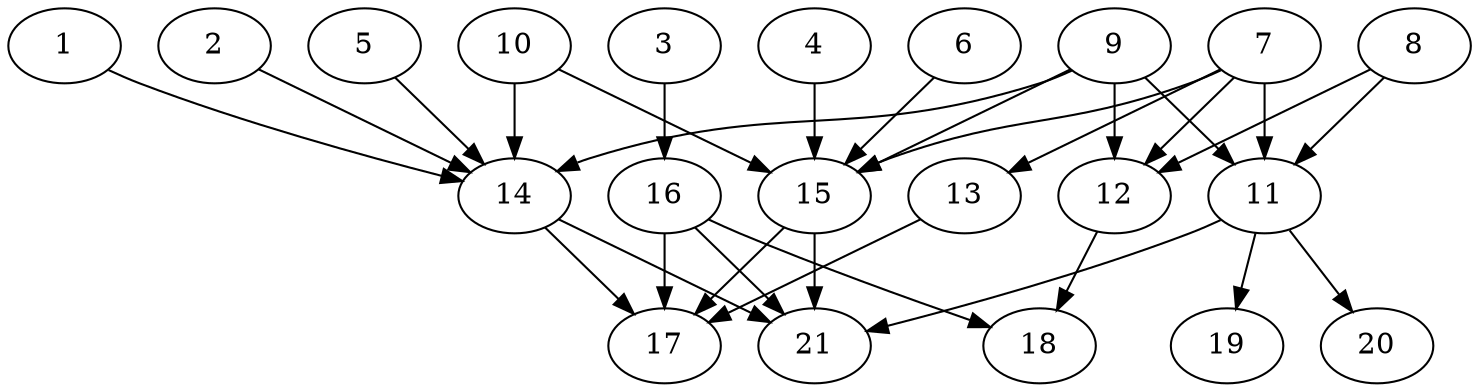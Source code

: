 // DAG (tier=2-normal, mode=data, n=21, ccr=0.428, fat=0.689, density=0.579, regular=0.547, jump=0.196, mindata=2097152, maxdata=16777216)
// DAG automatically generated by daggen at Sun Aug 24 16:33:34 2025
// /home/ermia/Project/Environments/daggen/bin/daggen --dot --ccr 0.428 --fat 0.689 --regular 0.547 --density 0.579 --jump 0.196 --mindata 2097152 --maxdata 16777216 -n 21 
digraph G {
  1 [size="4327508515089972985856", alpha="0.17", expect_size="2163754257544986492928"]
  1 -> 14 [size ="2124460240928768"]
  2 [size="47563015925352744", alpha="0.10", expect_size="23781507962676372"]
  2 -> 14 [size ="61334280470528"]
  3 [size="3772263787182992392192", alpha="0.12", expect_size="1886131893591496196096"]
  3 -> 16 [size ="1938614053240832"]
  4 [size="3279535316203466653696", alpha="0.15", expect_size="1639767658101733326848"]
  4 -> 15 [size ="1765894938165248"]
  5 [size="44597276905284760", alpha="0.03", expect_size="22298638452642380"]
  5 -> 14 [size ="788307994738688"]
  6 [size="33650049671895008", alpha="0.02", expect_size="16825024835947504"]
  6 -> 15 [size ="957183156027392"]
  7 [size="1759720770953928960", alpha="0.07", expect_size="879860385476964480"]
  7 -> 11 [size ="793031561183232"]
  7 -> 12 [size ="793031561183232"]
  7 -> 13 [size ="793031561183232"]
  7 -> 15 [size ="793031561183232"]
  8 [size="340876107200893504", alpha="0.09", expect_size="170438053600446752"]
  8 -> 11 [size ="705388819251200"]
  8 -> 12 [size ="705388819251200"]
  9 [size="494929041439963712", alpha="0.09", expect_size="247464520719981856"]
  9 -> 11 [size ="558834334564352"]
  9 -> 12 [size ="558834334564352"]
  9 -> 14 [size ="558834334564352"]
  9 -> 15 [size ="558834334564352"]
  10 [size="456618382922350592000", alpha="0.06", expect_size="228309191461175296000"]
  10 -> 14 [size ="474379137843200"]
  10 -> 15 [size ="474379137843200"]
  11 [size="382520574158837907456", alpha="0.04", expect_size="191260287079418953728"]
  11 -> 19 [size ="421560443731968"]
  11 -> 20 [size ="421560443731968"]
  11 -> 21 [size ="421560443731968"]
  12 [size="710258524945332096", alpha="0.20", expect_size="355129262472666048"]
  12 -> 18 [size ="590069526167552"]
  13 [size="117785045045526659072", alpha="0.16", expect_size="58892522522763329536"]
  13 -> 17 [size ="192228047716352"]
  14 [size="2314696410454700032", alpha="0.07", expect_size="1157348205227350016"]
  14 -> 17 [size ="1506932972060672"]
  14 -> 21 [size ="1506932972060672"]
  15 [size="295200225306257600", alpha="0.13", expect_size="147600112653128800"]
  15 -> 17 [size ="142806622404608"]
  15 -> 21 [size ="142806622404608"]
  16 [size="2075394398186988544", alpha="0.03", expect_size="1037697199093494272"]
  16 -> 17 [size ="1340880812244992"]
  16 -> 18 [size ="1340880812244992"]
  16 -> 21 [size ="1340880812244992"]
  17 [size="1535764954214209421312", alpha="0.00", expect_size="767882477107104710656"]
  18 [size="1519910682995890", alpha="0.07", expect_size="759955341497945"]
  19 [size="555848932267025536", alpha="0.18", expect_size="277924466133512768"]
  20 [size="1386326364868783872", alpha="0.14", expect_size="693163182434391936"]
  21 [size="15936237412500000", alpha="0.13", expect_size="7968118706250000"]
}